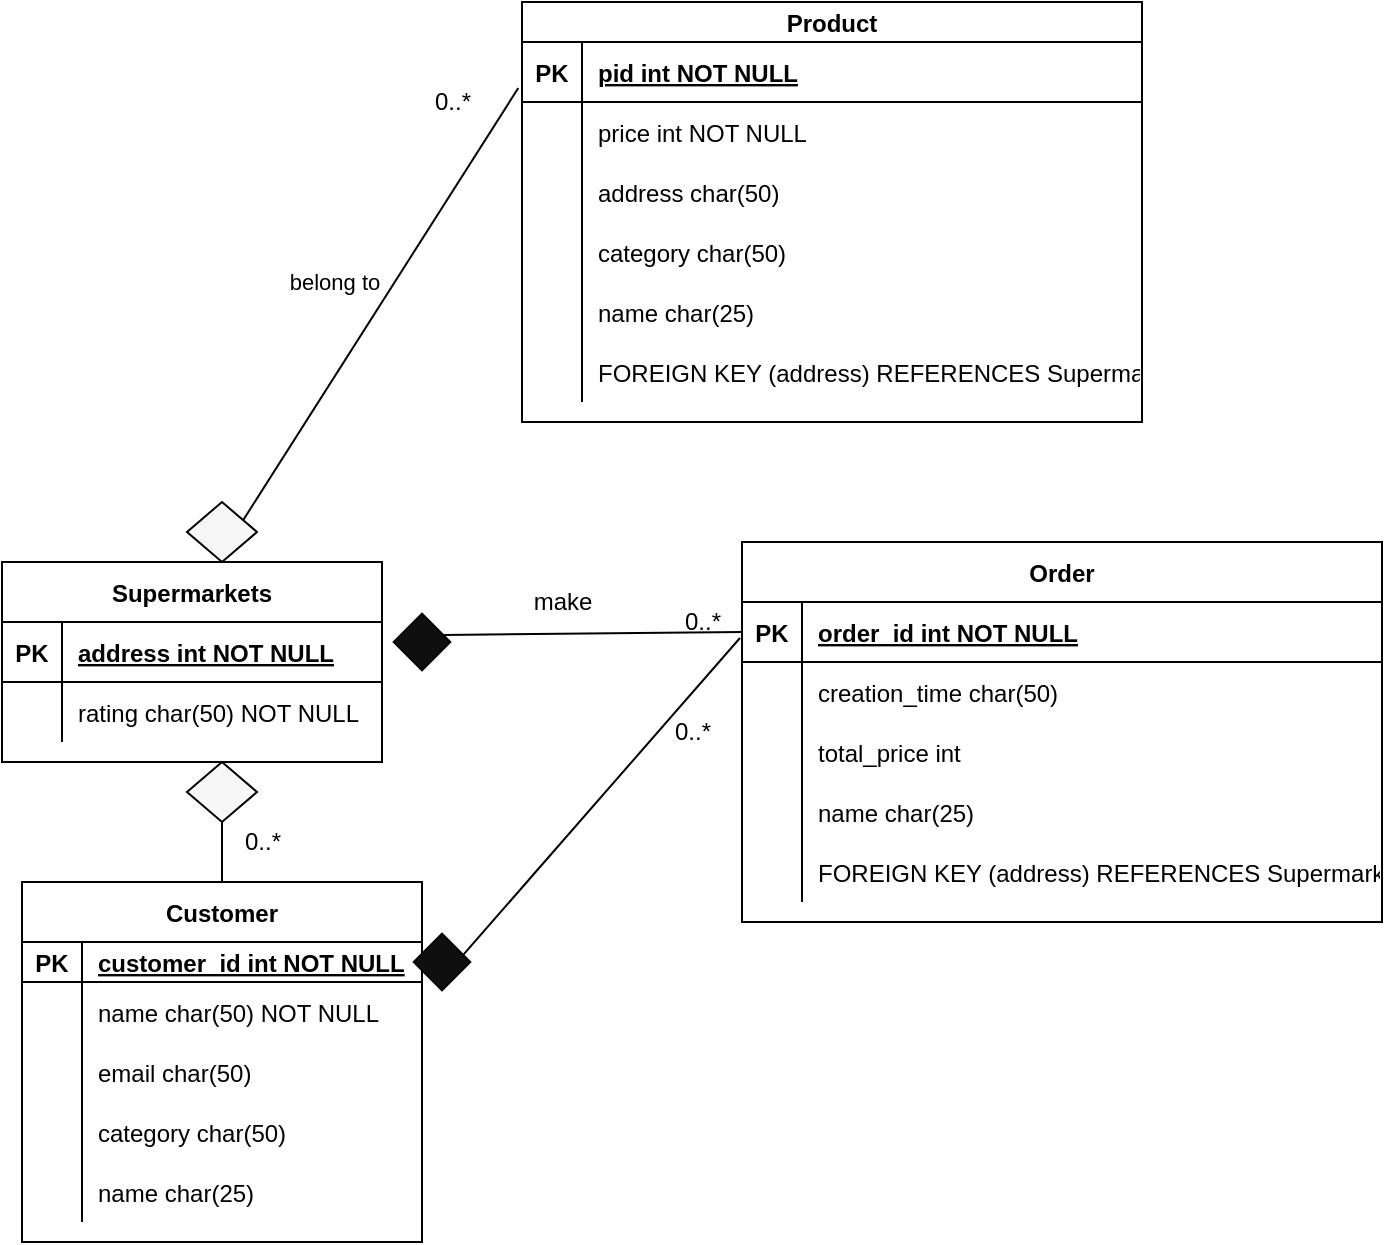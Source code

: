 <mxfile version="15.3.1" type="github">
  <diagram id="R2lEEEUBdFMjLlhIrx00" name="Page-1">
    <mxGraphModel dx="2365" dy="1253" grid="1" gridSize="10" guides="1" tooltips="1" connect="1" arrows="1" fold="1" page="1" pageScale="1" pageWidth="850" pageHeight="1100" math="0" shadow="0" extFonts="Permanent Marker^https://fonts.googleapis.com/css?family=Permanent+Marker">
      <root>
        <mxCell id="0" />
        <mxCell id="1" parent="0" />
        <mxCell id="b6FB6r1aOD9iQap1i1UN-1" value="Supermarkets" style="shape=table;startSize=30;container=1;collapsible=1;childLayout=tableLayout;fixedRows=1;rowLines=0;fontStyle=1;align=center;resizeLast=1;" vertex="1" parent="1">
          <mxGeometry x="90" y="420" width="190" height="100" as="geometry" />
        </mxCell>
        <mxCell id="b6FB6r1aOD9iQap1i1UN-2" value="" style="shape=partialRectangle;collapsible=0;dropTarget=0;pointerEvents=0;fillColor=none;points=[[0,0.5],[1,0.5]];portConstraint=eastwest;top=0;left=0;right=0;bottom=1;" vertex="1" parent="b6FB6r1aOD9iQap1i1UN-1">
          <mxGeometry y="30" width="190" height="30" as="geometry" />
        </mxCell>
        <mxCell id="b6FB6r1aOD9iQap1i1UN-3" value="PK" style="shape=partialRectangle;overflow=hidden;connectable=0;fillColor=none;top=0;left=0;bottom=0;right=0;fontStyle=1;" vertex="1" parent="b6FB6r1aOD9iQap1i1UN-2">
          <mxGeometry width="30" height="30" as="geometry">
            <mxRectangle width="30" height="30" as="alternateBounds" />
          </mxGeometry>
        </mxCell>
        <mxCell id="b6FB6r1aOD9iQap1i1UN-4" value="address int NOT NULL " style="shape=partialRectangle;overflow=hidden;connectable=0;fillColor=none;top=0;left=0;bottom=0;right=0;align=left;spacingLeft=6;fontStyle=5;" vertex="1" parent="b6FB6r1aOD9iQap1i1UN-2">
          <mxGeometry x="30" width="160" height="30" as="geometry">
            <mxRectangle width="160" height="30" as="alternateBounds" />
          </mxGeometry>
        </mxCell>
        <mxCell id="b6FB6r1aOD9iQap1i1UN-5" value="" style="shape=partialRectangle;collapsible=0;dropTarget=0;pointerEvents=0;fillColor=none;points=[[0,0.5],[1,0.5]];portConstraint=eastwest;top=0;left=0;right=0;bottom=0;" vertex="1" parent="b6FB6r1aOD9iQap1i1UN-1">
          <mxGeometry y="60" width="190" height="30" as="geometry" />
        </mxCell>
        <mxCell id="b6FB6r1aOD9iQap1i1UN-6" value="" style="shape=partialRectangle;overflow=hidden;connectable=0;fillColor=none;top=0;left=0;bottom=0;right=0;" vertex="1" parent="b6FB6r1aOD9iQap1i1UN-5">
          <mxGeometry width="30" height="30" as="geometry">
            <mxRectangle width="30" height="30" as="alternateBounds" />
          </mxGeometry>
        </mxCell>
        <mxCell id="b6FB6r1aOD9iQap1i1UN-7" value="rating char(50) NOT NULL" style="shape=partialRectangle;overflow=hidden;connectable=0;fillColor=none;top=0;left=0;bottom=0;right=0;align=left;spacingLeft=6;" vertex="1" parent="b6FB6r1aOD9iQap1i1UN-5">
          <mxGeometry x="30" width="160" height="30" as="geometry">
            <mxRectangle width="160" height="30" as="alternateBounds" />
          </mxGeometry>
        </mxCell>
        <mxCell id="b6FB6r1aOD9iQap1i1UN-8" value="Product" style="shape=table;startSize=20;container=1;collapsible=1;childLayout=tableLayout;fixedRows=1;rowLines=0;fontStyle=1;align=center;resizeLast=1;" vertex="1" parent="1">
          <mxGeometry x="350" y="140" width="310" height="210" as="geometry" />
        </mxCell>
        <mxCell id="b6FB6r1aOD9iQap1i1UN-9" value="" style="shape=partialRectangle;collapsible=0;dropTarget=0;pointerEvents=0;fillColor=none;points=[[0,0.5],[1,0.5]];portConstraint=eastwest;top=0;left=0;right=0;bottom=1;" vertex="1" parent="b6FB6r1aOD9iQap1i1UN-8">
          <mxGeometry y="20" width="310" height="30" as="geometry" />
        </mxCell>
        <mxCell id="b6FB6r1aOD9iQap1i1UN-10" value="PK" style="shape=partialRectangle;overflow=hidden;connectable=0;fillColor=none;top=0;left=0;bottom=0;right=0;fontStyle=1;" vertex="1" parent="b6FB6r1aOD9iQap1i1UN-9">
          <mxGeometry width="30" height="30" as="geometry">
            <mxRectangle width="30" height="30" as="alternateBounds" />
          </mxGeometry>
        </mxCell>
        <mxCell id="b6FB6r1aOD9iQap1i1UN-11" value="pid int NOT NULL " style="shape=partialRectangle;overflow=hidden;connectable=0;fillColor=none;top=0;left=0;bottom=0;right=0;align=left;spacingLeft=6;fontStyle=5;" vertex="1" parent="b6FB6r1aOD9iQap1i1UN-9">
          <mxGeometry x="30" width="280" height="30" as="geometry">
            <mxRectangle width="280" height="30" as="alternateBounds" />
          </mxGeometry>
        </mxCell>
        <mxCell id="b6FB6r1aOD9iQap1i1UN-12" value="" style="shape=partialRectangle;collapsible=0;dropTarget=0;pointerEvents=0;fillColor=none;points=[[0,0.5],[1,0.5]];portConstraint=eastwest;top=0;left=0;right=0;bottom=0;" vertex="1" parent="b6FB6r1aOD9iQap1i1UN-8">
          <mxGeometry y="50" width="310" height="30" as="geometry" />
        </mxCell>
        <mxCell id="b6FB6r1aOD9iQap1i1UN-13" value="" style="shape=partialRectangle;overflow=hidden;connectable=0;fillColor=none;top=0;left=0;bottom=0;right=0;" vertex="1" parent="b6FB6r1aOD9iQap1i1UN-12">
          <mxGeometry width="30" height="30" as="geometry">
            <mxRectangle width="30" height="30" as="alternateBounds" />
          </mxGeometry>
        </mxCell>
        <mxCell id="b6FB6r1aOD9iQap1i1UN-14" value="price int NOT NULL" style="shape=partialRectangle;overflow=hidden;connectable=0;fillColor=none;top=0;left=0;bottom=0;right=0;align=left;spacingLeft=6;" vertex="1" parent="b6FB6r1aOD9iQap1i1UN-12">
          <mxGeometry x="30" width="280" height="30" as="geometry">
            <mxRectangle width="280" height="30" as="alternateBounds" />
          </mxGeometry>
        </mxCell>
        <mxCell id="b6FB6r1aOD9iQap1i1UN-15" value="" style="shape=partialRectangle;collapsible=0;dropTarget=0;pointerEvents=0;fillColor=none;points=[[0,0.5],[1,0.5]];portConstraint=eastwest;top=0;left=0;right=0;bottom=0;" vertex="1" parent="b6FB6r1aOD9iQap1i1UN-8">
          <mxGeometry y="80" width="310" height="30" as="geometry" />
        </mxCell>
        <mxCell id="b6FB6r1aOD9iQap1i1UN-16" value="" style="shape=partialRectangle;overflow=hidden;connectable=0;fillColor=none;top=0;left=0;bottom=0;right=0;" vertex="1" parent="b6FB6r1aOD9iQap1i1UN-15">
          <mxGeometry width="30" height="30" as="geometry">
            <mxRectangle width="30" height="30" as="alternateBounds" />
          </mxGeometry>
        </mxCell>
        <mxCell id="b6FB6r1aOD9iQap1i1UN-17" value="address char(50)" style="shape=partialRectangle;overflow=hidden;connectable=0;fillColor=none;top=0;left=0;bottom=0;right=0;align=left;spacingLeft=6;" vertex="1" parent="b6FB6r1aOD9iQap1i1UN-15">
          <mxGeometry x="30" width="280" height="30" as="geometry">
            <mxRectangle width="280" height="30" as="alternateBounds" />
          </mxGeometry>
        </mxCell>
        <mxCell id="b6FB6r1aOD9iQap1i1UN-18" value="" style="shape=partialRectangle;collapsible=0;dropTarget=0;pointerEvents=0;fillColor=none;points=[[0,0.5],[1,0.5]];portConstraint=eastwest;top=0;left=0;right=0;bottom=0;" vertex="1" parent="b6FB6r1aOD9iQap1i1UN-8">
          <mxGeometry y="110" width="310" height="30" as="geometry" />
        </mxCell>
        <mxCell id="b6FB6r1aOD9iQap1i1UN-19" value="" style="shape=partialRectangle;overflow=hidden;connectable=0;fillColor=none;top=0;left=0;bottom=0;right=0;" vertex="1" parent="b6FB6r1aOD9iQap1i1UN-18">
          <mxGeometry width="30" height="30" as="geometry">
            <mxRectangle width="30" height="30" as="alternateBounds" />
          </mxGeometry>
        </mxCell>
        <mxCell id="b6FB6r1aOD9iQap1i1UN-20" value="category char(50)" style="shape=partialRectangle;overflow=hidden;connectable=0;fillColor=none;top=0;left=0;bottom=0;right=0;align=left;spacingLeft=6;" vertex="1" parent="b6FB6r1aOD9iQap1i1UN-18">
          <mxGeometry x="30" width="280" height="30" as="geometry">
            <mxRectangle width="280" height="30" as="alternateBounds" />
          </mxGeometry>
        </mxCell>
        <mxCell id="b6FB6r1aOD9iQap1i1UN-21" value="" style="shape=partialRectangle;collapsible=0;dropTarget=0;pointerEvents=0;fillColor=none;points=[[0,0.5],[1,0.5]];portConstraint=eastwest;top=0;left=0;right=0;bottom=0;" vertex="1" parent="b6FB6r1aOD9iQap1i1UN-8">
          <mxGeometry y="140" width="310" height="30" as="geometry" />
        </mxCell>
        <mxCell id="b6FB6r1aOD9iQap1i1UN-22" value="" style="shape=partialRectangle;overflow=hidden;connectable=0;fillColor=none;top=0;left=0;bottom=0;right=0;" vertex="1" parent="b6FB6r1aOD9iQap1i1UN-21">
          <mxGeometry width="30" height="30" as="geometry">
            <mxRectangle width="30" height="30" as="alternateBounds" />
          </mxGeometry>
        </mxCell>
        <mxCell id="b6FB6r1aOD9iQap1i1UN-23" value="name char(25)" style="shape=partialRectangle;overflow=hidden;connectable=0;fillColor=none;top=0;left=0;bottom=0;right=0;align=left;spacingLeft=6;" vertex="1" parent="b6FB6r1aOD9iQap1i1UN-21">
          <mxGeometry x="30" width="280" height="30" as="geometry">
            <mxRectangle width="280" height="30" as="alternateBounds" />
          </mxGeometry>
        </mxCell>
        <mxCell id="b6FB6r1aOD9iQap1i1UN-24" value="" style="shape=partialRectangle;collapsible=0;dropTarget=0;pointerEvents=0;fillColor=none;points=[[0,0.5],[1,0.5]];portConstraint=eastwest;top=0;left=0;right=0;bottom=0;" vertex="1" parent="b6FB6r1aOD9iQap1i1UN-8">
          <mxGeometry y="170" width="310" height="30" as="geometry" />
        </mxCell>
        <mxCell id="b6FB6r1aOD9iQap1i1UN-25" value="" style="shape=partialRectangle;overflow=hidden;connectable=0;fillColor=none;top=0;left=0;bottom=0;right=0;" vertex="1" parent="b6FB6r1aOD9iQap1i1UN-24">
          <mxGeometry width="30" height="30" as="geometry">
            <mxRectangle width="30" height="30" as="alternateBounds" />
          </mxGeometry>
        </mxCell>
        <mxCell id="b6FB6r1aOD9iQap1i1UN-26" value="FOREIGN KEY (address) REFERENCES Supermarkets(address)" style="shape=partialRectangle;overflow=hidden;connectable=0;fillColor=none;top=0;left=0;bottom=0;right=0;align=left;spacingLeft=6;" vertex="1" parent="b6FB6r1aOD9iQap1i1UN-24">
          <mxGeometry x="30" width="280" height="30" as="geometry">
            <mxRectangle width="280" height="30" as="alternateBounds" />
          </mxGeometry>
        </mxCell>
        <mxCell id="b6FB6r1aOD9iQap1i1UN-27" value="Order" style="shape=table;startSize=30;container=1;collapsible=1;childLayout=tableLayout;fixedRows=1;rowLines=0;fontStyle=1;align=center;resizeLast=1;" vertex="1" parent="1">
          <mxGeometry x="460" y="410" width="320" height="190" as="geometry" />
        </mxCell>
        <mxCell id="b6FB6r1aOD9iQap1i1UN-28" value="" style="shape=partialRectangle;collapsible=0;dropTarget=0;pointerEvents=0;fillColor=none;points=[[0,0.5],[1,0.5]];portConstraint=eastwest;top=0;left=0;right=0;bottom=1;" vertex="1" parent="b6FB6r1aOD9iQap1i1UN-27">
          <mxGeometry y="30" width="320" height="30" as="geometry" />
        </mxCell>
        <mxCell id="b6FB6r1aOD9iQap1i1UN-29" value="PK" style="shape=partialRectangle;overflow=hidden;connectable=0;fillColor=none;top=0;left=0;bottom=0;right=0;fontStyle=1;" vertex="1" parent="b6FB6r1aOD9iQap1i1UN-28">
          <mxGeometry width="30" height="30" as="geometry">
            <mxRectangle width="30" height="30" as="alternateBounds" />
          </mxGeometry>
        </mxCell>
        <mxCell id="b6FB6r1aOD9iQap1i1UN-30" value="order_id int NOT NULL " style="shape=partialRectangle;overflow=hidden;connectable=0;fillColor=none;top=0;left=0;bottom=0;right=0;align=left;spacingLeft=6;fontStyle=5;" vertex="1" parent="b6FB6r1aOD9iQap1i1UN-28">
          <mxGeometry x="30" width="290" height="30" as="geometry">
            <mxRectangle width="290" height="30" as="alternateBounds" />
          </mxGeometry>
        </mxCell>
        <mxCell id="b6FB6r1aOD9iQap1i1UN-31" value="" style="shape=partialRectangle;collapsible=0;dropTarget=0;pointerEvents=0;fillColor=none;points=[[0,0.5],[1,0.5]];portConstraint=eastwest;top=0;left=0;right=0;bottom=0;" vertex="1" parent="b6FB6r1aOD9iQap1i1UN-27">
          <mxGeometry y="60" width="320" height="30" as="geometry" />
        </mxCell>
        <mxCell id="b6FB6r1aOD9iQap1i1UN-32" value="" style="shape=partialRectangle;overflow=hidden;connectable=0;fillColor=none;top=0;left=0;bottom=0;right=0;" vertex="1" parent="b6FB6r1aOD9iQap1i1UN-31">
          <mxGeometry width="30" height="30" as="geometry">
            <mxRectangle width="30" height="30" as="alternateBounds" />
          </mxGeometry>
        </mxCell>
        <mxCell id="b6FB6r1aOD9iQap1i1UN-33" value="creation_time char(50)" style="shape=partialRectangle;overflow=hidden;connectable=0;fillColor=none;top=0;left=0;bottom=0;right=0;align=left;spacingLeft=6;" vertex="1" parent="b6FB6r1aOD9iQap1i1UN-31">
          <mxGeometry x="30" width="290" height="30" as="geometry">
            <mxRectangle width="290" height="30" as="alternateBounds" />
          </mxGeometry>
        </mxCell>
        <mxCell id="b6FB6r1aOD9iQap1i1UN-34" value="" style="shape=partialRectangle;collapsible=0;dropTarget=0;pointerEvents=0;fillColor=none;points=[[0,0.5],[1,0.5]];portConstraint=eastwest;top=0;left=0;right=0;bottom=0;" vertex="1" parent="b6FB6r1aOD9iQap1i1UN-27">
          <mxGeometry y="90" width="320" height="30" as="geometry" />
        </mxCell>
        <mxCell id="b6FB6r1aOD9iQap1i1UN-35" value="" style="shape=partialRectangle;overflow=hidden;connectable=0;fillColor=none;top=0;left=0;bottom=0;right=0;" vertex="1" parent="b6FB6r1aOD9iQap1i1UN-34">
          <mxGeometry width="30" height="30" as="geometry">
            <mxRectangle width="30" height="30" as="alternateBounds" />
          </mxGeometry>
        </mxCell>
        <mxCell id="b6FB6r1aOD9iQap1i1UN-36" value="total_price int" style="shape=partialRectangle;overflow=hidden;connectable=0;fillColor=none;top=0;left=0;bottom=0;right=0;align=left;spacingLeft=6;" vertex="1" parent="b6FB6r1aOD9iQap1i1UN-34">
          <mxGeometry x="30" width="290" height="30" as="geometry">
            <mxRectangle width="290" height="30" as="alternateBounds" />
          </mxGeometry>
        </mxCell>
        <mxCell id="b6FB6r1aOD9iQap1i1UN-37" value="" style="shape=partialRectangle;collapsible=0;dropTarget=0;pointerEvents=0;fillColor=none;points=[[0,0.5],[1,0.5]];portConstraint=eastwest;top=0;left=0;right=0;bottom=0;" vertex="1" parent="b6FB6r1aOD9iQap1i1UN-27">
          <mxGeometry y="120" width="320" height="30" as="geometry" />
        </mxCell>
        <mxCell id="b6FB6r1aOD9iQap1i1UN-38" value="" style="shape=partialRectangle;overflow=hidden;connectable=0;fillColor=none;top=0;left=0;bottom=0;right=0;" vertex="1" parent="b6FB6r1aOD9iQap1i1UN-37">
          <mxGeometry width="30" height="30" as="geometry">
            <mxRectangle width="30" height="30" as="alternateBounds" />
          </mxGeometry>
        </mxCell>
        <mxCell id="b6FB6r1aOD9iQap1i1UN-39" value="name char(25)" style="shape=partialRectangle;overflow=hidden;connectable=0;fillColor=none;top=0;left=0;bottom=0;right=0;align=left;spacingLeft=6;" vertex="1" parent="b6FB6r1aOD9iQap1i1UN-37">
          <mxGeometry x="30" width="290" height="30" as="geometry">
            <mxRectangle width="290" height="30" as="alternateBounds" />
          </mxGeometry>
        </mxCell>
        <mxCell id="b6FB6r1aOD9iQap1i1UN-40" value="" style="shape=partialRectangle;collapsible=0;dropTarget=0;pointerEvents=0;fillColor=none;points=[[0,0.5],[1,0.5]];portConstraint=eastwest;top=0;left=0;right=0;bottom=0;" vertex="1" parent="b6FB6r1aOD9iQap1i1UN-27">
          <mxGeometry y="150" width="320" height="30" as="geometry" />
        </mxCell>
        <mxCell id="b6FB6r1aOD9iQap1i1UN-41" value="" style="shape=partialRectangle;overflow=hidden;connectable=0;fillColor=none;top=0;left=0;bottom=0;right=0;" vertex="1" parent="b6FB6r1aOD9iQap1i1UN-40">
          <mxGeometry width="30" height="30" as="geometry">
            <mxRectangle width="30" height="30" as="alternateBounds" />
          </mxGeometry>
        </mxCell>
        <mxCell id="b6FB6r1aOD9iQap1i1UN-42" value="FOREIGN KEY (address) REFERENCES Supermarkets(address)" style="shape=partialRectangle;overflow=hidden;connectable=0;fillColor=none;top=0;left=0;bottom=0;right=0;align=left;spacingLeft=6;" vertex="1" parent="b6FB6r1aOD9iQap1i1UN-40">
          <mxGeometry x="30" width="290" height="30" as="geometry">
            <mxRectangle width="290" height="30" as="alternateBounds" />
          </mxGeometry>
        </mxCell>
        <mxCell id="b6FB6r1aOD9iQap1i1UN-43" value="Customer" style="shape=table;startSize=30;container=1;collapsible=1;childLayout=tableLayout;fixedRows=1;rowLines=0;fontStyle=1;align=center;resizeLast=1;" vertex="1" parent="1">
          <mxGeometry x="100" y="580" width="200" height="180" as="geometry" />
        </mxCell>
        <mxCell id="b6FB6r1aOD9iQap1i1UN-44" value="" style="shape=partialRectangle;collapsible=0;dropTarget=0;pointerEvents=0;fillColor=none;points=[[0,0.5],[1,0.5]];portConstraint=eastwest;top=0;left=0;right=0;bottom=1;" vertex="1" parent="b6FB6r1aOD9iQap1i1UN-43">
          <mxGeometry y="30" width="200" height="20" as="geometry" />
        </mxCell>
        <mxCell id="b6FB6r1aOD9iQap1i1UN-45" value="PK" style="shape=partialRectangle;overflow=hidden;connectable=0;fillColor=none;top=0;left=0;bottom=0;right=0;fontStyle=1;" vertex="1" parent="b6FB6r1aOD9iQap1i1UN-44">
          <mxGeometry width="30" height="20" as="geometry">
            <mxRectangle width="30" height="20" as="alternateBounds" />
          </mxGeometry>
        </mxCell>
        <mxCell id="b6FB6r1aOD9iQap1i1UN-46" value="customer_id int NOT NULL " style="shape=partialRectangle;overflow=hidden;connectable=0;fillColor=none;top=0;left=0;bottom=0;right=0;align=left;spacingLeft=6;fontStyle=5;" vertex="1" parent="b6FB6r1aOD9iQap1i1UN-44">
          <mxGeometry x="30" width="170" height="20" as="geometry">
            <mxRectangle width="170" height="20" as="alternateBounds" />
          </mxGeometry>
        </mxCell>
        <mxCell id="b6FB6r1aOD9iQap1i1UN-47" value="" style="shape=partialRectangle;collapsible=0;dropTarget=0;pointerEvents=0;fillColor=none;points=[[0,0.5],[1,0.5]];portConstraint=eastwest;top=0;left=0;right=0;bottom=0;" vertex="1" parent="b6FB6r1aOD9iQap1i1UN-43">
          <mxGeometry y="50" width="200" height="30" as="geometry" />
        </mxCell>
        <mxCell id="b6FB6r1aOD9iQap1i1UN-48" value="" style="shape=partialRectangle;overflow=hidden;connectable=0;fillColor=none;top=0;left=0;bottom=0;right=0;" vertex="1" parent="b6FB6r1aOD9iQap1i1UN-47">
          <mxGeometry width="30" height="30" as="geometry">
            <mxRectangle width="30" height="30" as="alternateBounds" />
          </mxGeometry>
        </mxCell>
        <mxCell id="b6FB6r1aOD9iQap1i1UN-49" value="name char(50) NOT NULL" style="shape=partialRectangle;overflow=hidden;connectable=0;fillColor=none;top=0;left=0;bottom=0;right=0;align=left;spacingLeft=6;" vertex="1" parent="b6FB6r1aOD9iQap1i1UN-47">
          <mxGeometry x="30" width="170" height="30" as="geometry">
            <mxRectangle width="170" height="30" as="alternateBounds" />
          </mxGeometry>
        </mxCell>
        <mxCell id="b6FB6r1aOD9iQap1i1UN-50" value="" style="shape=partialRectangle;collapsible=0;dropTarget=0;pointerEvents=0;fillColor=none;points=[[0,0.5],[1,0.5]];portConstraint=eastwest;top=0;left=0;right=0;bottom=0;" vertex="1" parent="b6FB6r1aOD9iQap1i1UN-43">
          <mxGeometry y="80" width="200" height="30" as="geometry" />
        </mxCell>
        <mxCell id="b6FB6r1aOD9iQap1i1UN-51" value="" style="shape=partialRectangle;overflow=hidden;connectable=0;fillColor=none;top=0;left=0;bottom=0;right=0;" vertex="1" parent="b6FB6r1aOD9iQap1i1UN-50">
          <mxGeometry width="30" height="30" as="geometry">
            <mxRectangle width="30" height="30" as="alternateBounds" />
          </mxGeometry>
        </mxCell>
        <mxCell id="b6FB6r1aOD9iQap1i1UN-52" value="email char(50)" style="shape=partialRectangle;overflow=hidden;connectable=0;fillColor=none;top=0;left=0;bottom=0;right=0;align=left;spacingLeft=6;" vertex="1" parent="b6FB6r1aOD9iQap1i1UN-50">
          <mxGeometry x="30" width="170" height="30" as="geometry">
            <mxRectangle width="170" height="30" as="alternateBounds" />
          </mxGeometry>
        </mxCell>
        <mxCell id="b6FB6r1aOD9iQap1i1UN-53" value="" style="shape=partialRectangle;collapsible=0;dropTarget=0;pointerEvents=0;fillColor=none;points=[[0,0.5],[1,0.5]];portConstraint=eastwest;top=0;left=0;right=0;bottom=0;" vertex="1" parent="b6FB6r1aOD9iQap1i1UN-43">
          <mxGeometry y="110" width="200" height="30" as="geometry" />
        </mxCell>
        <mxCell id="b6FB6r1aOD9iQap1i1UN-54" value="" style="shape=partialRectangle;overflow=hidden;connectable=0;fillColor=none;top=0;left=0;bottom=0;right=0;" vertex="1" parent="b6FB6r1aOD9iQap1i1UN-53">
          <mxGeometry width="30" height="30" as="geometry">
            <mxRectangle width="30" height="30" as="alternateBounds" />
          </mxGeometry>
        </mxCell>
        <mxCell id="b6FB6r1aOD9iQap1i1UN-55" value="category char(50)" style="shape=partialRectangle;overflow=hidden;connectable=0;fillColor=none;top=0;left=0;bottom=0;right=0;align=left;spacingLeft=6;" vertex="1" parent="b6FB6r1aOD9iQap1i1UN-53">
          <mxGeometry x="30" width="170" height="30" as="geometry">
            <mxRectangle width="170" height="30" as="alternateBounds" />
          </mxGeometry>
        </mxCell>
        <mxCell id="b6FB6r1aOD9iQap1i1UN-56" value="" style="shape=partialRectangle;collapsible=0;dropTarget=0;pointerEvents=0;fillColor=none;points=[[0,0.5],[1,0.5]];portConstraint=eastwest;top=0;left=0;right=0;bottom=0;" vertex="1" parent="b6FB6r1aOD9iQap1i1UN-43">
          <mxGeometry y="140" width="200" height="30" as="geometry" />
        </mxCell>
        <mxCell id="b6FB6r1aOD9iQap1i1UN-57" value="" style="shape=partialRectangle;overflow=hidden;connectable=0;fillColor=none;top=0;left=0;bottom=0;right=0;" vertex="1" parent="b6FB6r1aOD9iQap1i1UN-56">
          <mxGeometry width="30" height="30" as="geometry">
            <mxRectangle width="30" height="30" as="alternateBounds" />
          </mxGeometry>
        </mxCell>
        <mxCell id="b6FB6r1aOD9iQap1i1UN-58" value="name char(25)" style="shape=partialRectangle;overflow=hidden;connectable=0;fillColor=none;top=0;left=0;bottom=0;right=0;align=left;spacingLeft=6;" vertex="1" parent="b6FB6r1aOD9iQap1i1UN-56">
          <mxGeometry x="30" width="170" height="30" as="geometry">
            <mxRectangle width="170" height="30" as="alternateBounds" />
          </mxGeometry>
        </mxCell>
        <mxCell id="b6FB6r1aOD9iQap1i1UN-62" value="make" style="text;html=1;align=center;verticalAlign=middle;resizable=0;points=[];autosize=1;strokeColor=none;fillColor=none;" vertex="1" parent="1">
          <mxGeometry x="350" y="430" width="40" height="20" as="geometry" />
        </mxCell>
        <mxCell id="b6FB6r1aOD9iQap1i1UN-63" value="0..*" style="text;html=1;align=center;verticalAlign=middle;resizable=0;points=[];autosize=1;strokeColor=none;fillColor=none;" vertex="1" parent="1">
          <mxGeometry x="425" y="440" width="30" height="20" as="geometry" />
        </mxCell>
        <mxCell id="b6FB6r1aOD9iQap1i1UN-69" value="" style="balckSpace=wrap;html=1;aspect=fixed;strokeColor=#000000;fillColor=#0F0F0F;rotation=45;" vertex="1" parent="1">
          <mxGeometry x="290" y="450" width="20" height="20" as="geometry" />
        </mxCell>
        <mxCell id="b6FB6r1aOD9iQap1i1UN-70" value="" style="endArrow=none;html=1;exitX=0.75;exitY=0;exitDx=0;exitDy=0;entryX=0;entryY=0.5;entryDx=0;entryDy=0;" edge="1" parent="1" source="b6FB6r1aOD9iQap1i1UN-69" target="b6FB6r1aOD9iQap1i1UN-28">
          <mxGeometry width="50" height="50" relative="1" as="geometry">
            <mxPoint x="460" y="710" as="sourcePoint" />
            <mxPoint x="510" y="660" as="targetPoint" />
          </mxGeometry>
        </mxCell>
        <mxCell id="b6FB6r1aOD9iQap1i1UN-71" value="" style="endArrow=none;html=1;entryX=0.5;entryY=0;entryDx=0;entryDy=0;" edge="1" parent="1" target="b6FB6r1aOD9iQap1i1UN-43">
          <mxGeometry width="50" height="50" relative="1" as="geometry">
            <mxPoint x="200" y="540" as="sourcePoint" />
            <mxPoint x="214.7" y="583.54" as="targetPoint" />
          </mxGeometry>
        </mxCell>
        <mxCell id="b6FB6r1aOD9iQap1i1UN-72" value="" style="rhombus;whiteSpace=wrap;html=1;strokeColor=#000000;fillColor=#F7F7F7;" vertex="1" parent="1">
          <mxGeometry x="182.5" y="520" width="35" height="30" as="geometry" />
        </mxCell>
        <mxCell id="b6FB6r1aOD9iQap1i1UN-73" value="0..*" style="text;html=1;align=center;verticalAlign=middle;resizable=0;points=[];autosize=1;strokeColor=none;fillColor=none;" vertex="1" parent="1">
          <mxGeometry x="205" y="550" width="30" height="20" as="geometry" />
        </mxCell>
        <mxCell id="b6FB6r1aOD9iQap1i1UN-74" value="" style="endArrow=none;html=1;entryX=1.133;entryY=0.9;entryDx=0;entryDy=0;entryPerimeter=0;exitX=0.75;exitY=0;exitDx=0;exitDy=0;" edge="1" parent="1" source="b6FB6r1aOD9iQap1i1UN-76" target="b6FB6r1aOD9iQap1i1UN-63">
          <mxGeometry width="50" height="50" relative="1" as="geometry">
            <mxPoint x="270" y="560" as="sourcePoint" />
            <mxPoint x="470" y="465" as="targetPoint" />
          </mxGeometry>
        </mxCell>
        <mxCell id="b6FB6r1aOD9iQap1i1UN-75" value="0..*" style="text;html=1;align=center;verticalAlign=middle;resizable=0;points=[];autosize=1;strokeColor=none;fillColor=none;" vertex="1" parent="1">
          <mxGeometry x="420" y="495" width="30" height="20" as="geometry" />
        </mxCell>
        <mxCell id="b6FB6r1aOD9iQap1i1UN-76" value="" style="balckSpace=wrap;html=1;aspect=fixed;strokeColor=#000000;fillColor=#0F0F0F;rotation=45;" vertex="1" parent="1">
          <mxGeometry x="300" y="610" width="20" height="20" as="geometry" />
        </mxCell>
        <mxCell id="b6FB6r1aOD9iQap1i1UN-78" value="belong to&lt;br&gt;" style="endArrow=none;html=1;entryX=-0.006;entryY=0.767;entryDx=0;entryDy=0;entryPerimeter=0;" edge="1" parent="1" target="b6FB6r1aOD9iQap1i1UN-9">
          <mxGeometry x="-0.02" y="26" width="50" height="50" relative="1" as="geometry">
            <mxPoint x="210" y="400" as="sourcePoint" />
            <mxPoint x="425" y="260" as="targetPoint" />
            <mxPoint as="offset" />
          </mxGeometry>
        </mxCell>
        <mxCell id="b6FB6r1aOD9iQap1i1UN-80" value="" style="rhombus;whiteSpace=wrap;html=1;strokeColor=#000000;fillColor=#F7F7F7;" vertex="1" parent="1">
          <mxGeometry x="182.5" y="390" width="35" height="30" as="geometry" />
        </mxCell>
        <mxCell id="b6FB6r1aOD9iQap1i1UN-81" value="0..*" style="text;html=1;align=center;verticalAlign=middle;resizable=0;points=[];autosize=1;strokeColor=none;fillColor=none;" vertex="1" parent="1">
          <mxGeometry x="300" y="180" width="30" height="20" as="geometry" />
        </mxCell>
      </root>
    </mxGraphModel>
  </diagram>
</mxfile>
